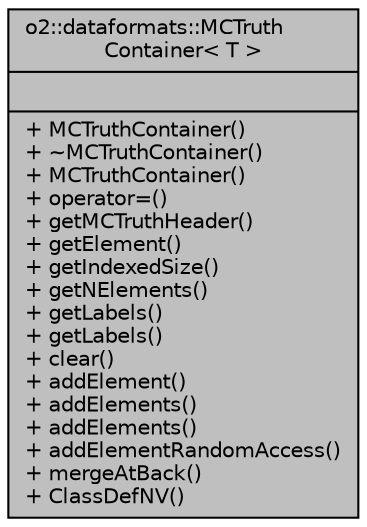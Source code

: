 digraph "o2::dataformats::MCTruthContainer&lt; T &gt;"
{
 // INTERACTIVE_SVG=YES
  bgcolor="transparent";
  edge [fontname="Helvetica",fontsize="10",labelfontname="Helvetica",labelfontsize="10"];
  node [fontname="Helvetica",fontsize="10",shape=record];
  Node1 [label="{o2::dataformats::MCTruth\lContainer\< T \>\n||+ MCTruthContainer()\l+ ~MCTruthContainer()\l+ MCTruthContainer()\l+ operator=()\l+ getMCTruthHeader()\l+ getElement()\l+ getIndexedSize()\l+ getNElements()\l+ getLabels()\l+ getLabels()\l+ clear()\l+ addElement()\l+ addElements()\l+ addElements()\l+ addElementRandomAccess()\l+ mergeAtBack()\l+ ClassDefNV()\l}",height=0.2,width=0.4,color="black", fillcolor="grey75", style="filled" fontcolor="black"];
}
